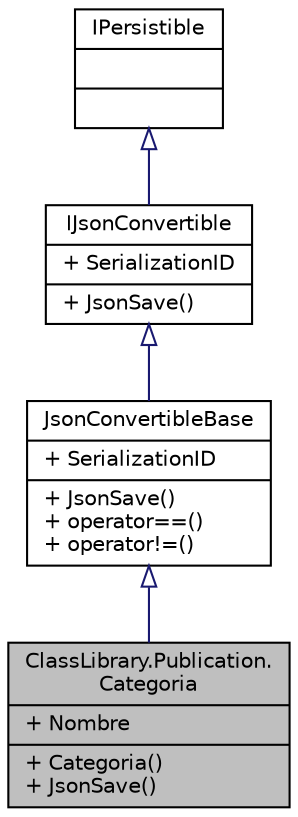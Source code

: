 digraph "ClassLibrary.Publication.Categoria"
{
 // INTERACTIVE_SVG=YES
 // LATEX_PDF_SIZE
  edge [fontname="Helvetica",fontsize="10",labelfontname="Helvetica",labelfontsize="10"];
  node [fontname="Helvetica",fontsize="10",shape=record];
  Node1 [label="{ClassLibrary.Publication.\lCategoria\n|+ Nombre\l|+ Categoria()\l+ JsonSave()\l}",height=0.2,width=0.4,color="black", fillcolor="grey75", style="filled", fontcolor="black",tooltip="Instancia de las categorias posibles para Residuo."];
  Node2 -> Node1 [dir="back",color="midnightblue",fontsize="10",style="solid",arrowtail="onormal",fontname="Helvetica"];
  Node2 [label="{JsonConvertibleBase\n|+ SerializationID\l|+ JsonSave()\l+ operator==()\l+ operator!=()\l}",height=0.2,width=0.4,color="black", fillcolor="white", style="filled",URL="$classImporters_1_1Json_1_1JsonConvertibleBase.html",tooltip="Clase base abstracta que redefine los operadores == y != para determinar si dos objetos son iguales e..."];
  Node3 -> Node2 [dir="back",color="midnightblue",fontsize="10",style="solid",arrowtail="onormal",fontname="Helvetica"];
  Node3 [label="{IJsonConvertible\n|+ SerializationID\l|+ JsonSave()\l}",height=0.2,width=0.4,color="black", fillcolor="white", style="filled",URL="$interfaceImporters_1_1Json_1_1IJsonConvertible.html",tooltip="Interfaz que permite a la librería de clases marcar las clases que se persisten en formato JSON...."];
  Node4 -> Node3 [dir="back",color="midnightblue",fontsize="10",style="solid",arrowtail="onormal",fontname="Helvetica"];
  Node4 [label="{IPersistible\n||}",height=0.2,width=0.4,color="black", fillcolor="white", style="filled",URL="$interfaceImporters_1_1IPersistible.html",tooltip="Identifica las clases que se espera que la base de datos persista."];
}
